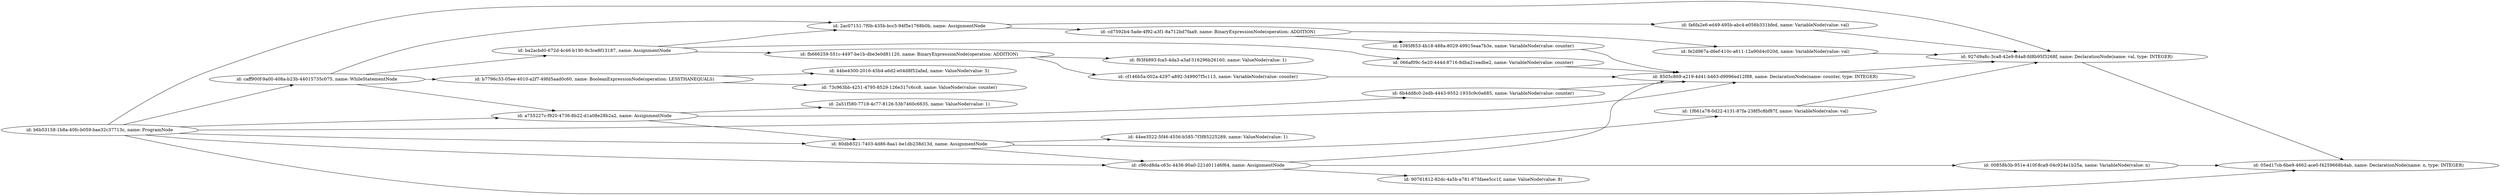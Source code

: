 digraph g {
	rankdir=LR
		"id: 1085f653-4b18-488a-8029-49915eaa7b3e, name: VariableNode(value: counter)" -> "id: 8505c869-a219-4d41-b463-d9996ed12f88, name: DeclarationNode(name: counter, type: INTEGER)"
		"id: 066af09c-5e20-444d-8716-8dba21eadbe2, name: VariableNode(value: counter)" -> "id: 8505c869-a219-4d41-b463-d9996ed12f88, name: DeclarationNode(name: counter, type: INTEGER)"
		"id: fa6fa2e6-ed49-495b-abc4-e056b331bfed, name: VariableNode(value: val)" -> "id: 927d9a8c-3ca8-42e9-84a8-fd8b95f3268f, name: DeclarationNode(name: val, type: INTEGER)"
		"id: cf146b5a-002a-4297-a892-349907f5c113, name: VariableNode(value: counter)" -> "id: 8505c869-a219-4d41-b463-d9996ed12f88, name: DeclarationNode(name: counter, type: INTEGER)"
		"id: 927d9a8c-3ca8-42e9-84a8-fd8b95f3268f, name: DeclarationNode(name: val, type: INTEGER)" -> "id: 05ed17cb-6be9-4662-ace0-f4259668b4ab, name: DeclarationNode(name: n, type: INTEGER)"
		"id: 2ac07151-7f0b-435b-bcc5-94f5e1768b0b, name: AssignmentNode" -> "id: fa6fa2e6-ed49-495b-abc4-e056b331bfed, name: VariableNode(value: val)"
		"id: 2ac07151-7f0b-435b-bcc5-94f5e1768b0b, name: AssignmentNode" -> "id: cd7592b4-5ade-4f92-a3f1-8a712bd7faa9, name: BinaryExpressionNode(operation: ADDITION)"
		"id: caff900f-9a00-408a-b23b-44015735c075, name: WhileStatementNode" -> "id: b7796c33-05ee-4010-a2f7-49fd5aad0c60, name: BooleanExpressionNode(operation: LESSTHANEQUALS)"
		"id: caff900f-9a00-408a-b23b-44015735c075, name: WhileStatementNode" -> "id: 2ac07151-7f0b-435b-bcc5-94f5e1768b0b, name: AssignmentNode"
		"id: caff900f-9a00-408a-b23b-44015735c075, name: WhileStatementNode" -> "id: ba2acbd0-672d-4c46-b190-9c3ce8f13187, name: AssignmentNode"
		"id: caff900f-9a00-408a-b23b-44015735c075, name: WhileStatementNode" -> "id: a755227c-f920-4736-8b22-d1a08e28b2a2, name: AssignmentNode"
		"id: a755227c-f920-4736-8b22-d1a08e28b2a2, name: AssignmentNode" -> "id: 80db8321-7403-4d86-8aa1-be1db238d13d, name: AssignmentNode"
		"id: a755227c-f920-4736-8b22-d1a08e28b2a2, name: AssignmentNode" -> "id: 6b4dd8c0-2edb-4443-9552-1933c9c0a685, name: VariableNode(value: counter)"
		"id: a755227c-f920-4736-8b22-d1a08e28b2a2, name: AssignmentNode" -> "id: 2a51f580-7718-4c77-8126-53b7460c6635, name: ValueNode(value: 1)"
		"id: fe2d967a-d6ef-410c-a611-12a90d4c020d, name: VariableNode(value: val)" -> "id: 927d9a8c-3ca8-42e9-84a8-fd8b95f3268f, name: DeclarationNode(name: val, type: INTEGER)"
		"id: 80db8321-7403-4d86-8aa1-be1db238d13d, name: AssignmentNode" -> "id: 44ee3522-5f46-4556-b585-7f3f85225289, name: ValueNode(value: 1)"
		"id: 80db8321-7403-4d86-8aa1-be1db238d13d, name: AssignmentNode" -> "id: c96cd8da-c63c-4436-90a0-221d011d6f64, name: AssignmentNode"
		"id: 80db8321-7403-4d86-8aa1-be1db238d13d, name: AssignmentNode" -> "id: 1f661a78-0d22-4131-87fa-238f5c8bf87f, name: VariableNode(value: val)"
		"id: fb666259-551c-4497-be1b-dbe3e0d81120, name: BinaryExpressionNode(operation: ADDITION)" -> "id: cf146b5a-002a-4297-a892-349907f5c113, name: VariableNode(value: counter)"
		"id: fb666259-551c-4497-be1b-dbe3e0d81120, name: BinaryExpressionNode(operation: ADDITION)" -> "id: f63f4893-fca5-4da3-a3af-316296b26160, name: ValueNode(value: 1)"
		"id: 8505c869-a219-4d41-b463-d9996ed12f88, name: DeclarationNode(name: counter, type: INTEGER)" -> "id: 927d9a8c-3ca8-42e9-84a8-fd8b95f3268f, name: DeclarationNode(name: val, type: INTEGER)"
		"id: 00858b3b-951e-410f-8ca9-04c924e1b25a, name: VariableNode(value: n)" -> "id: 05ed17cb-6be9-4662-ace0-f4259668b4ab, name: DeclarationNode(name: n, type: INTEGER)"
		"id: b7796c33-05ee-4010-a2f7-49fd5aad0c60, name: BooleanExpressionNode(operation: LESSTHANEQUALS)" -> "id: 44be4300-2016-45b4-a6d2-e04d8f52afad, name: ValueNode(value: 5)"
		"id: b7796c33-05ee-4010-a2f7-49fd5aad0c60, name: BooleanExpressionNode(operation: LESSTHANEQUALS)" -> "id: 73c963bb-4251-4795-8529-126e317c6cc8, name: ValueNode(value: counter)"
		"id: c96cd8da-c63c-4436-90a0-221d011d6f64, name: AssignmentNode" -> "id: 8505c869-a219-4d41-b463-d9996ed12f88, name: DeclarationNode(name: counter, type: INTEGER)"
		"id: c96cd8da-c63c-4436-90a0-221d011d6f64, name: AssignmentNode" -> "id: 00858b3b-951e-410f-8ca9-04c924e1b25a, name: VariableNode(value: n)"
		"id: c96cd8da-c63c-4436-90a0-221d011d6f64, name: AssignmentNode" -> "id: 90761812-82dc-4a5b-a781-875faee5cc1f, name: ValueNode(value: 8)"
		"id: b6b53158-1b8a-40fc-b059-bae32c37713c, name: ProgramNode" -> "id: 80db8321-7403-4d86-8aa1-be1db238d13d, name: AssignmentNode"
		"id: b6b53158-1b8a-40fc-b059-bae32c37713c, name: ProgramNode" -> "id: 05ed17cb-6be9-4662-ace0-f4259668b4ab, name: DeclarationNode(name: n, type: INTEGER)"
		"id: b6b53158-1b8a-40fc-b059-bae32c37713c, name: ProgramNode" -> "id: 8505c869-a219-4d41-b463-d9996ed12f88, name: DeclarationNode(name: counter, type: INTEGER)"
		"id: b6b53158-1b8a-40fc-b059-bae32c37713c, name: ProgramNode" -> "id: c96cd8da-c63c-4436-90a0-221d011d6f64, name: AssignmentNode"
		"id: b6b53158-1b8a-40fc-b059-bae32c37713c, name: ProgramNode" -> "id: 927d9a8c-3ca8-42e9-84a8-fd8b95f3268f, name: DeclarationNode(name: val, type: INTEGER)"
		"id: b6b53158-1b8a-40fc-b059-bae32c37713c, name: ProgramNode" -> "id: caff900f-9a00-408a-b23b-44015735c075, name: WhileStatementNode"
		"id: b6b53158-1b8a-40fc-b059-bae32c37713c, name: ProgramNode" -> "id: a755227c-f920-4736-8b22-d1a08e28b2a2, name: AssignmentNode"
		"id: 6b4dd8c0-2edb-4443-9552-1933c9c0a685, name: VariableNode(value: counter)" -> "id: 8505c869-a219-4d41-b463-d9996ed12f88, name: DeclarationNode(name: counter, type: INTEGER)"
		"id: 1f661a78-0d22-4131-87fa-238f5c8bf87f, name: VariableNode(value: val)" -> "id: 927d9a8c-3ca8-42e9-84a8-fd8b95f3268f, name: DeclarationNode(name: val, type: INTEGER)"
		"id: cd7592b4-5ade-4f92-a3f1-8a712bd7faa9, name: BinaryExpressionNode(operation: ADDITION)" -> "id: fe2d967a-d6ef-410c-a611-12a90d4c020d, name: VariableNode(value: val)"
		"id: cd7592b4-5ade-4f92-a3f1-8a712bd7faa9, name: BinaryExpressionNode(operation: ADDITION)" -> "id: 1085f653-4b18-488a-8029-49915eaa7b3e, name: VariableNode(value: counter)"
		"id: ba2acbd0-672d-4c46-b190-9c3ce8f13187, name: AssignmentNode" -> "id: 066af09c-5e20-444d-8716-8dba21eadbe2, name: VariableNode(value: counter)"
		"id: ba2acbd0-672d-4c46-b190-9c3ce8f13187, name: AssignmentNode" -> "id: fb666259-551c-4497-be1b-dbe3e0d81120, name: BinaryExpressionNode(operation: ADDITION)"
		"id: ba2acbd0-672d-4c46-b190-9c3ce8f13187, name: AssignmentNode" -> "id: 2ac07151-7f0b-435b-bcc5-94f5e1768b0b, name: AssignmentNode"
}